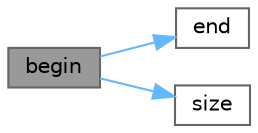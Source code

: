 digraph "begin"
{
 // LATEX_PDF_SIZE
  bgcolor="transparent";
  edge [fontname=Helvetica,fontsize=10,labelfontname=Helvetica,labelfontsize=10];
  node [fontname=Helvetica,fontsize=10,shape=box,height=0.2,width=0.4];
  rankdir="LR";
  Node1 [id="Node000001",label="begin",height=0.2,width=0.4,color="gray40", fillcolor="grey60", style="filled", fontcolor="black",tooltip=" "];
  Node1 -> Node2 [id="edge1_Node000001_Node000002",color="steelblue1",style="solid",tooltip=" "];
  Node2 [id="Node000002",label="end",height=0.2,width=0.4,color="grey40", fillcolor="white", style="filled",URL="$classFoam_1_1SLListBase.html#a3ddd5379f5c1bf8e726d60fd4410215a",tooltip=" "];
  Node1 -> Node3 [id="edge2_Node000001_Node000003",color="steelblue1",style="solid",tooltip=" "];
  Node3 [id="Node000003",label="size",height=0.2,width=0.4,color="grey40", fillcolor="white", style="filled",URL="$classFoam_1_1SLListBase.html#abc296a9a9358ca1777de98c15a4d7816",tooltip=" "];
}
